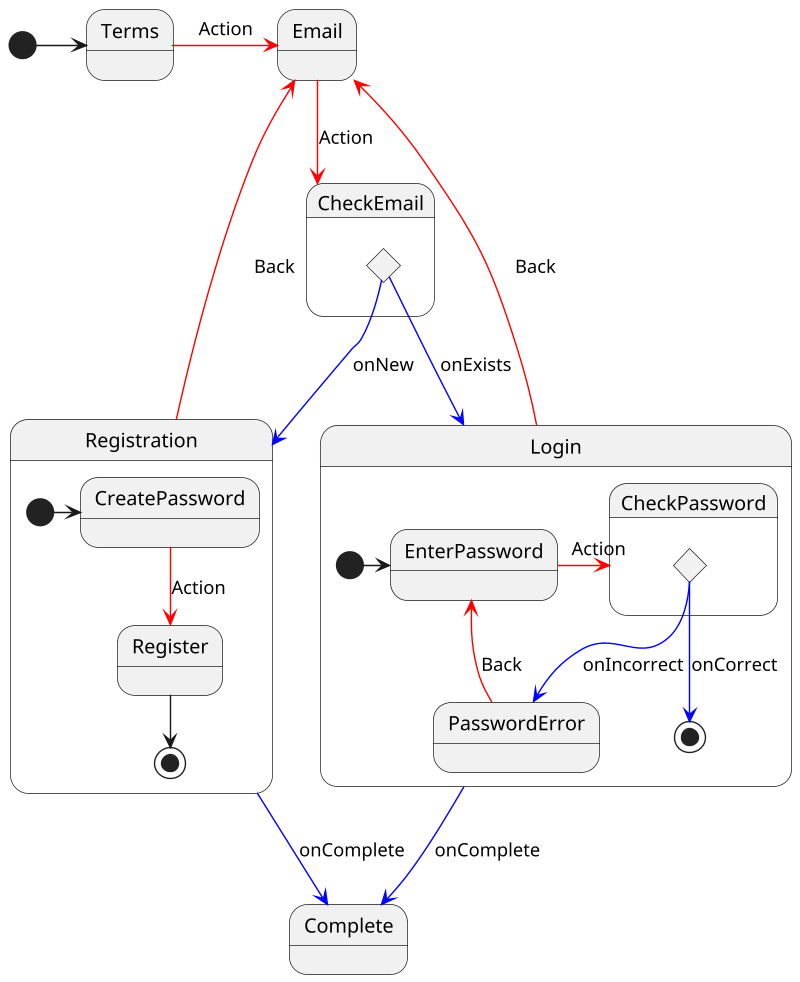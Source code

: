 @startuml
'https://plantuml.com/state-diagram

scale 800 width
[*] -right-> Terms

state Terms
Terms -right[#red]-> Email : Action

state Email
Email -down[#red]-> CheckEmail : Action

state CheckEmail {
    state Registered <<choice>>
}
Registered -down[#blue]-> Login : onExists
Registered -down[#blue]-> Registration : onNew

state Login {
    [*] -> EnterPassword
    state EnterPassword
    EnterPassword -right[#red]-> CheckPassword : Action
    state CheckPassword {
        state Correct <<choice>>
    }
    Correct -down[#blue]-> PasswordError : onIncorrect
    Correct -down[#blue]-> [*] : onCorrect
    state PasswordError
    PasswordError -up[#red]-> EnterPassword : Back
}
Login -down[#blue]-> Complete: onComplete
Login -up[#red]-> Email: Back

state Registration {
    [*] -> CreatePassword
    state CreatePassword
    CreatePassword -down[#red]-> Register : Action
    state Register
    Register -down-> [*]
}
Registration -[#blue]> Complete: onComplete
Registration -up[#red]-> Email: Back

state Complete
@enduml